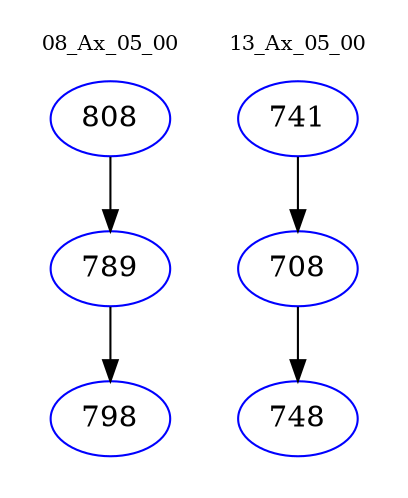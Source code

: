 digraph{
subgraph cluster_0 {
color = white
label = "08_Ax_05_00";
fontsize=10;
T0_808 [label="808", color="blue"]
T0_808 -> T0_789 [color="black"]
T0_789 [label="789", color="blue"]
T0_789 -> T0_798 [color="black"]
T0_798 [label="798", color="blue"]
}
subgraph cluster_1 {
color = white
label = "13_Ax_05_00";
fontsize=10;
T1_741 [label="741", color="blue"]
T1_741 -> T1_708 [color="black"]
T1_708 [label="708", color="blue"]
T1_708 -> T1_748 [color="black"]
T1_748 [label="748", color="blue"]
}
}
